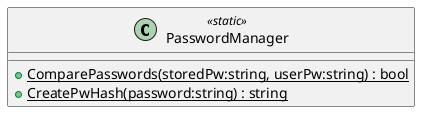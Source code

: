 @startuml
class PasswordManager <<static>> {
    + {static} ComparePasswords(storedPw:string, userPw:string) : bool
    + {static} CreatePwHash(password:string) : string
}
@enduml
